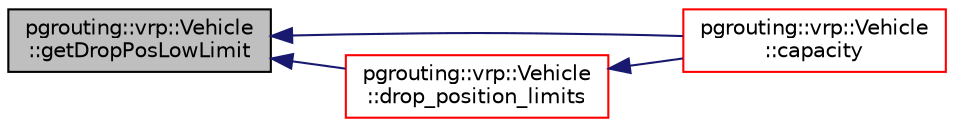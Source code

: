 digraph "pgrouting::vrp::Vehicle::getDropPosLowLimit"
{
  edge [fontname="Helvetica",fontsize="10",labelfontname="Helvetica",labelfontsize="10"];
  node [fontname="Helvetica",fontsize="10",shape=record];
  rankdir="LR";
  Node330 [label="pgrouting::vrp::Vehicle\l::getDropPosLowLimit",height=0.2,width=0.4,color="black", fillcolor="grey75", style="filled", fontcolor="black"];
  Node330 -> Node331 [dir="back",color="midnightblue",fontsize="10",style="solid",fontname="Helvetica"];
  Node331 [label="pgrouting::vrp::Vehicle\l::capacity",height=0.2,width=0.4,color="red", fillcolor="white", style="filled",URL="$classpgrouting_1_1vrp_1_1Vehicle.html#ae1ed768d6cabc552f29b2d33d86ff386"];
  Node330 -> Node333 [dir="back",color="midnightblue",fontsize="10",style="solid",fontname="Helvetica"];
  Node333 [label="pgrouting::vrp::Vehicle\l::drop_position_limits",height=0.2,width=0.4,color="red", fillcolor="white", style="filled",URL="$classpgrouting_1_1vrp_1_1Vehicle.html#a17be5b5bea2071f1e44b594f45019ef4"];
  Node333 -> Node331 [dir="back",color="midnightblue",fontsize="10",style="solid",fontname="Helvetica"];
}
